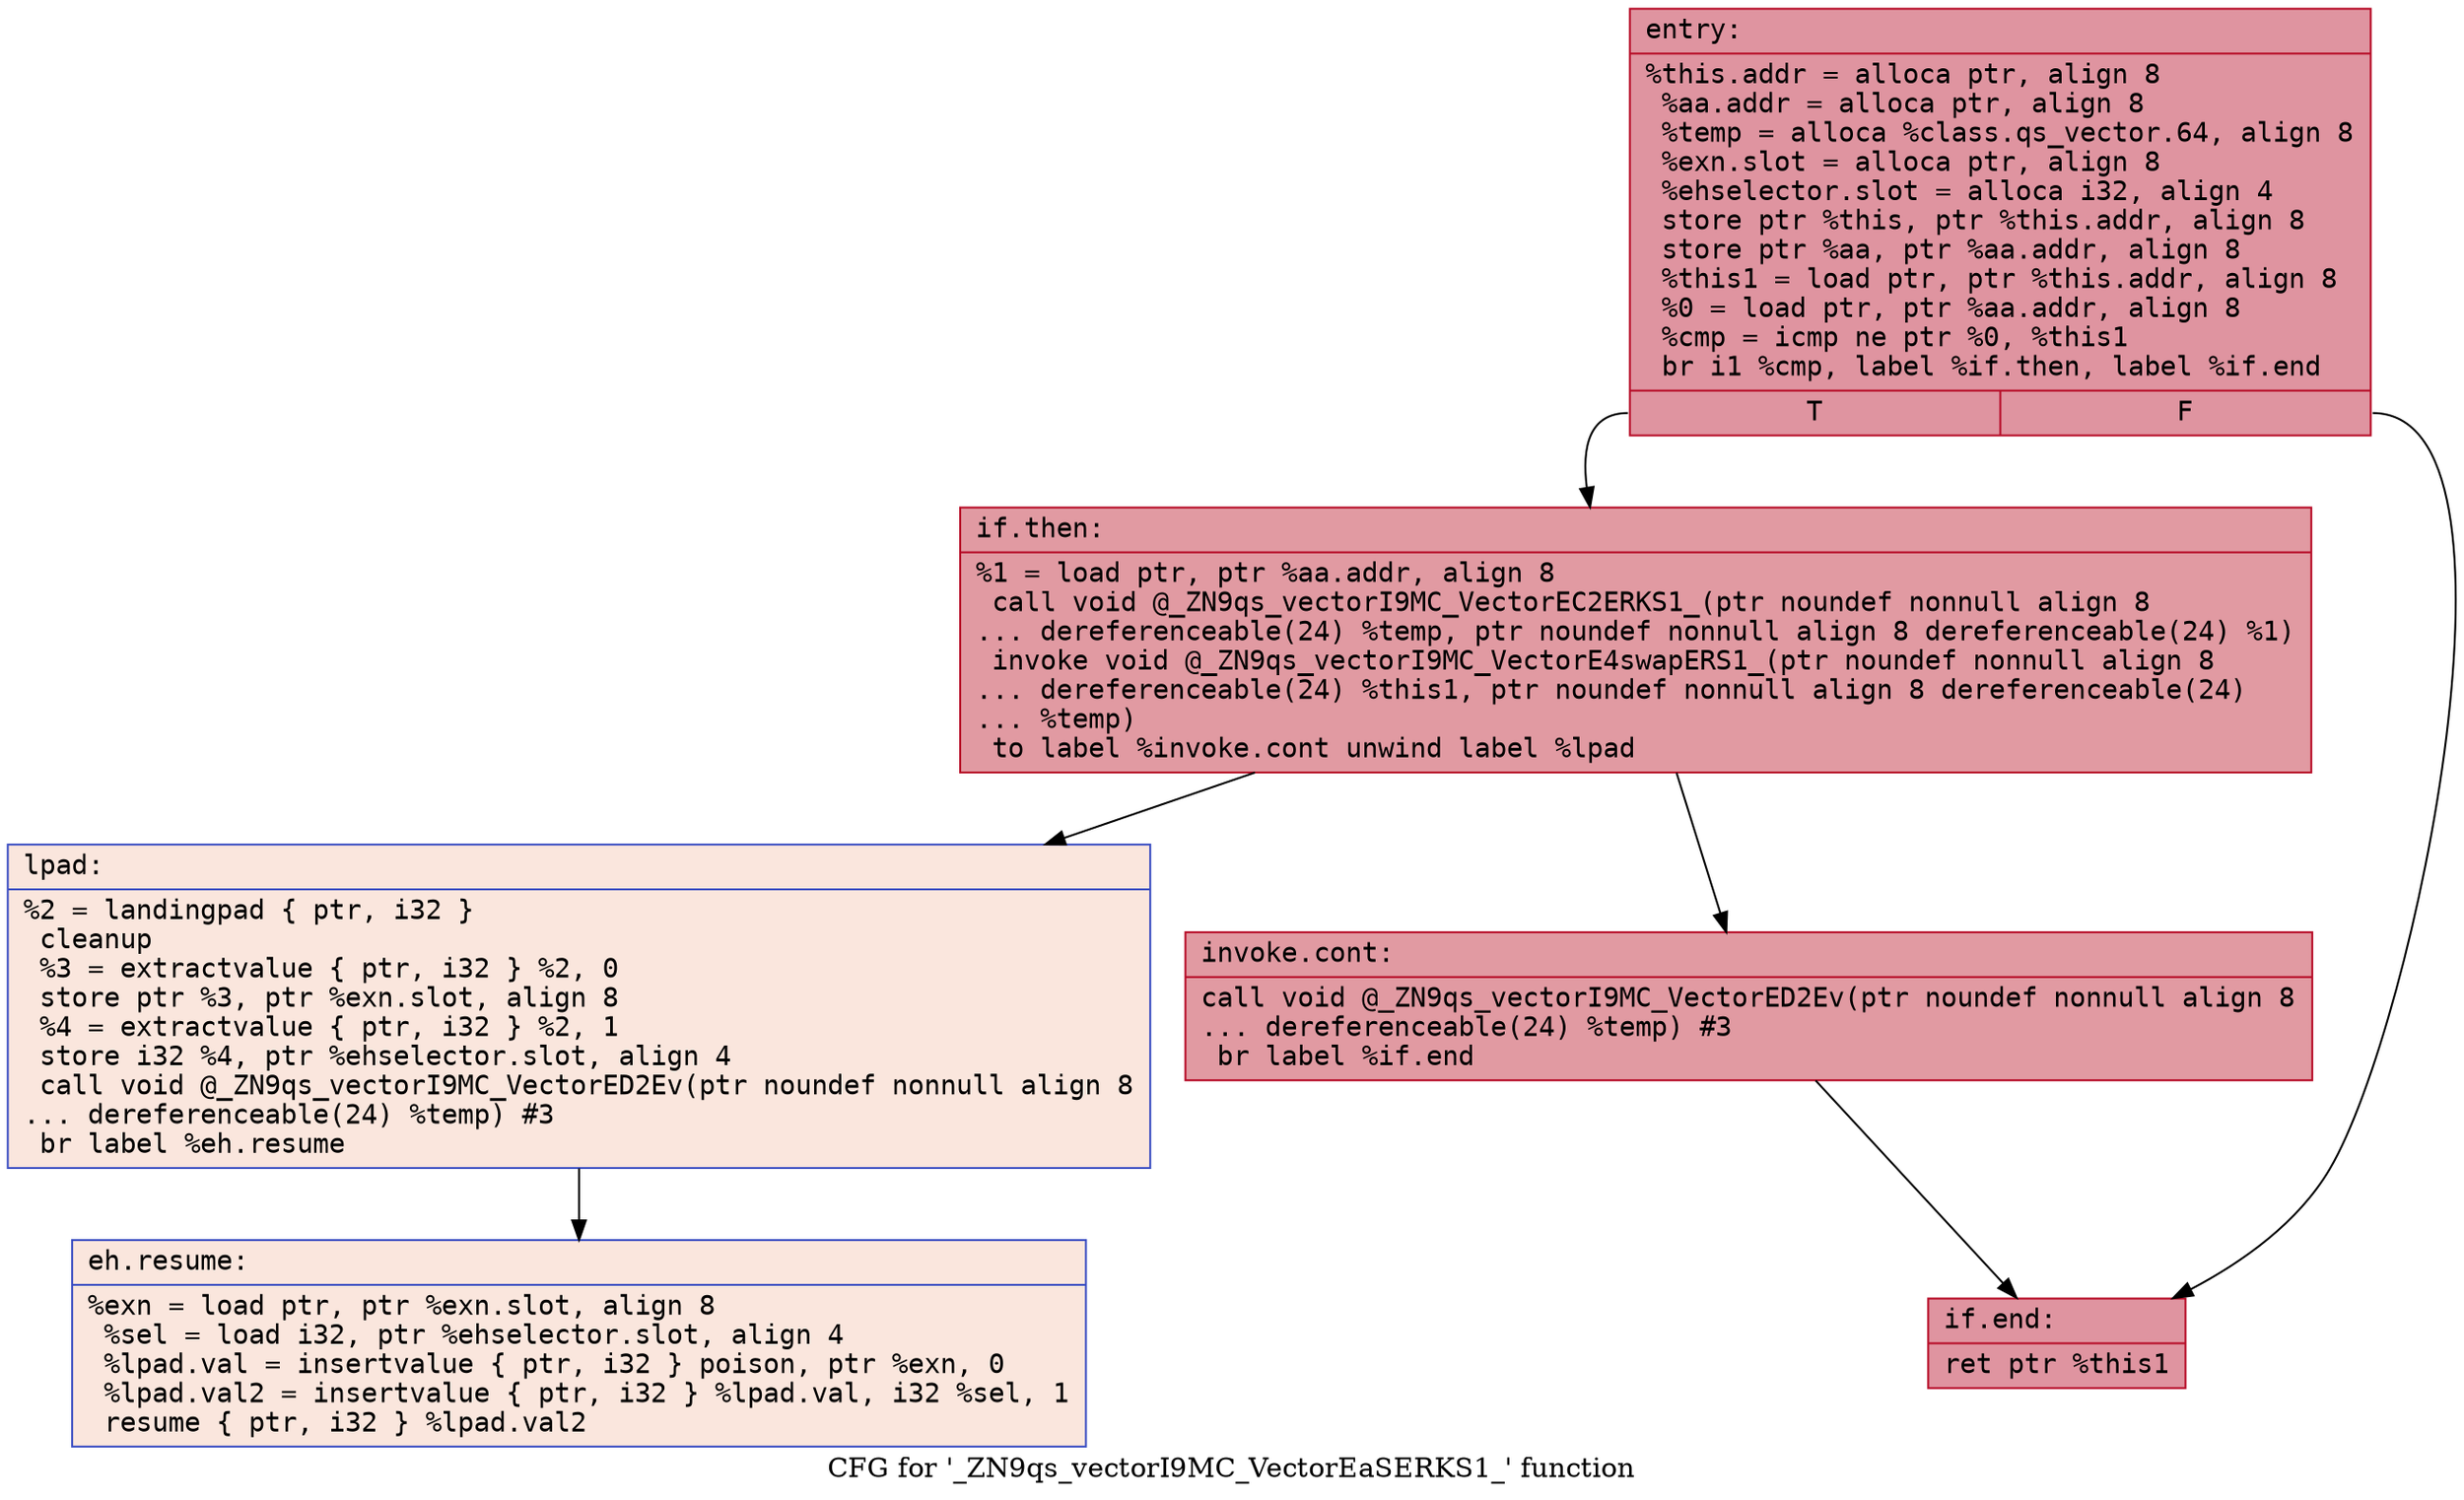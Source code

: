 digraph "CFG for '_ZN9qs_vectorI9MC_VectorEaSERKS1_' function" {
	label="CFG for '_ZN9qs_vectorI9MC_VectorEaSERKS1_' function";

	Node0x55dab48a7570 [shape=record,color="#b70d28ff", style=filled, fillcolor="#b70d2870" fontname="Courier",label="{entry:\l|  %this.addr = alloca ptr, align 8\l  %aa.addr = alloca ptr, align 8\l  %temp = alloca %class.qs_vector.64, align 8\l  %exn.slot = alloca ptr, align 8\l  %ehselector.slot = alloca i32, align 4\l  store ptr %this, ptr %this.addr, align 8\l  store ptr %aa, ptr %aa.addr, align 8\l  %this1 = load ptr, ptr %this.addr, align 8\l  %0 = load ptr, ptr %aa.addr, align 8\l  %cmp = icmp ne ptr %0, %this1\l  br i1 %cmp, label %if.then, label %if.end\l|{<s0>T|<s1>F}}"];
	Node0x55dab48a7570:s0 -> Node0x55dab48a7af0[tooltip="entry -> if.then\nProbability 62.50%" ];
	Node0x55dab48a7570:s1 -> Node0x55dab48a7b60[tooltip="entry -> if.end\nProbability 37.50%" ];
	Node0x55dab48a7af0 [shape=record,color="#b70d28ff", style=filled, fillcolor="#bb1b2c70" fontname="Courier",label="{if.then:\l|  %1 = load ptr, ptr %aa.addr, align 8\l  call void @_ZN9qs_vectorI9MC_VectorEC2ERKS1_(ptr noundef nonnull align 8\l... dereferenceable(24) %temp, ptr noundef nonnull align 8 dereferenceable(24) %1)\l  invoke void @_ZN9qs_vectorI9MC_VectorE4swapERS1_(ptr noundef nonnull align 8\l... dereferenceable(24) %this1, ptr noundef nonnull align 8 dereferenceable(24)\l... %temp)\l          to label %invoke.cont unwind label %lpad\l}"];
	Node0x55dab48a7af0 -> Node0x55dab48a7e80[tooltip="if.then -> invoke.cont\nProbability 100.00%" ];
	Node0x55dab48a7af0 -> Node0x55dab48a74b0[tooltip="if.then -> lpad\nProbability 0.00%" ];
	Node0x55dab48a7e80 [shape=record,color="#b70d28ff", style=filled, fillcolor="#bb1b2c70" fontname="Courier",label="{invoke.cont:\l|  call void @_ZN9qs_vectorI9MC_VectorED2Ev(ptr noundef nonnull align 8\l... dereferenceable(24) %temp) #3\l  br label %if.end\l}"];
	Node0x55dab48a7e80 -> Node0x55dab48a7b60[tooltip="invoke.cont -> if.end\nProbability 100.00%" ];
	Node0x55dab48a74b0 [shape=record,color="#3d50c3ff", style=filled, fillcolor="#f3c7b170" fontname="Courier",label="{lpad:\l|  %2 = landingpad \{ ptr, i32 \}\l          cleanup\l  %3 = extractvalue \{ ptr, i32 \} %2, 0\l  store ptr %3, ptr %exn.slot, align 8\l  %4 = extractvalue \{ ptr, i32 \} %2, 1\l  store i32 %4, ptr %ehselector.slot, align 4\l  call void @_ZN9qs_vectorI9MC_VectorED2Ev(ptr noundef nonnull align 8\l... dereferenceable(24) %temp) #3\l  br label %eh.resume\l}"];
	Node0x55dab48a74b0 -> Node0x55dab48a8870[tooltip="lpad -> eh.resume\nProbability 100.00%" ];
	Node0x55dab48a7b60 [shape=record,color="#b70d28ff", style=filled, fillcolor="#b70d2870" fontname="Courier",label="{if.end:\l|  ret ptr %this1\l}"];
	Node0x55dab48a8870 [shape=record,color="#3d50c3ff", style=filled, fillcolor="#f3c7b170" fontname="Courier",label="{eh.resume:\l|  %exn = load ptr, ptr %exn.slot, align 8\l  %sel = load i32, ptr %ehselector.slot, align 4\l  %lpad.val = insertvalue \{ ptr, i32 \} poison, ptr %exn, 0\l  %lpad.val2 = insertvalue \{ ptr, i32 \} %lpad.val, i32 %sel, 1\l  resume \{ ptr, i32 \} %lpad.val2\l}"];
}
